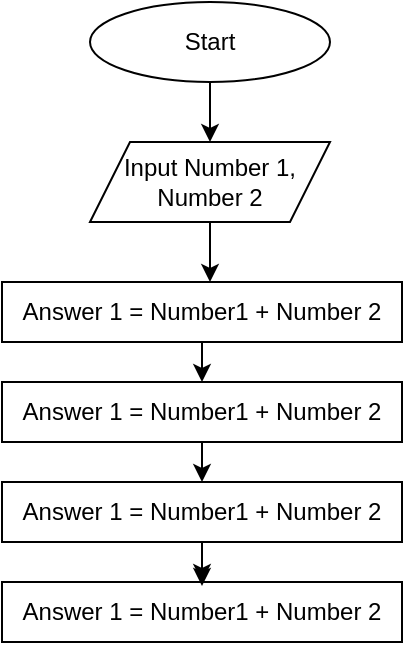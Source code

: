 <mxfile version="20.8.16" type="github">
  <diagram id="C5RBs43oDa-KdzZeNtuy" name="Page-1">
    <mxGraphModel dx="880" dy="427" grid="1" gridSize="10" guides="1" tooltips="1" connect="1" arrows="1" fold="1" page="1" pageScale="1" pageWidth="827" pageHeight="1169" math="0" shadow="0">
      <root>
        <mxCell id="WIyWlLk6GJQsqaUBKTNV-0" />
        <mxCell id="WIyWlLk6GJQsqaUBKTNV-1" parent="WIyWlLk6GJQsqaUBKTNV-0" />
        <mxCell id="RHoJOa1FBb7VlP-jwkgH-0" value="Start" style="ellipse;whiteSpace=wrap;html=1;" vertex="1" parent="WIyWlLk6GJQsqaUBKTNV-1">
          <mxGeometry x="294" y="20" width="120" height="40" as="geometry" />
        </mxCell>
        <mxCell id="RHoJOa1FBb7VlP-jwkgH-1" value="" style="endArrow=classic;html=1;rounded=0;exitX=0.5;exitY=1;exitDx=0;exitDy=0;entryX=0.5;entryY=0;entryDx=0;entryDy=0;" edge="1" parent="WIyWlLk6GJQsqaUBKTNV-1" source="RHoJOa1FBb7VlP-jwkgH-0" target="RHoJOa1FBb7VlP-jwkgH-2">
          <mxGeometry width="50" height="50" relative="1" as="geometry">
            <mxPoint x="530" y="260" as="sourcePoint" />
            <mxPoint x="550" y="90" as="targetPoint" />
          </mxGeometry>
        </mxCell>
        <mxCell id="RHoJOa1FBb7VlP-jwkgH-2" value="Input Number 1, Number 2" style="shape=parallelogram;perimeter=parallelogramPerimeter;whiteSpace=wrap;html=1;fixedSize=1;" vertex="1" parent="WIyWlLk6GJQsqaUBKTNV-1">
          <mxGeometry x="294" y="90" width="120" height="40" as="geometry" />
        </mxCell>
        <mxCell id="RHoJOa1FBb7VlP-jwkgH-3" value="Answer 1 = Number1 + Number 2" style="rounded=0;whiteSpace=wrap;html=1;" vertex="1" parent="WIyWlLk6GJQsqaUBKTNV-1">
          <mxGeometry x="250" y="160" width="200" height="30" as="geometry" />
        </mxCell>
        <mxCell id="RHoJOa1FBb7VlP-jwkgH-5" value="" style="endArrow=classic;html=1;rounded=0;exitX=0.5;exitY=1;exitDx=0;exitDy=0;" edge="1" parent="WIyWlLk6GJQsqaUBKTNV-1" source="RHoJOa1FBb7VlP-jwkgH-2">
          <mxGeometry width="50" height="50" relative="1" as="geometry">
            <mxPoint x="353.5" y="140" as="sourcePoint" />
            <mxPoint x="354" y="160" as="targetPoint" />
          </mxGeometry>
        </mxCell>
        <mxCell id="RHoJOa1FBb7VlP-jwkgH-15" value="" style="edgeStyle=orthogonalEdgeStyle;rounded=0;orthogonalLoop=1;jettySize=auto;html=1;" edge="1" parent="WIyWlLk6GJQsqaUBKTNV-1" source="RHoJOa1FBb7VlP-jwkgH-7" target="RHoJOa1FBb7VlP-jwkgH-8">
          <mxGeometry relative="1" as="geometry" />
        </mxCell>
        <mxCell id="RHoJOa1FBb7VlP-jwkgH-7" value="Answer 1 = Number1 + Number 2" style="rounded=0;whiteSpace=wrap;html=1;" vertex="1" parent="WIyWlLk6GJQsqaUBKTNV-1">
          <mxGeometry x="250" y="260" width="200" height="30" as="geometry" />
        </mxCell>
        <mxCell id="RHoJOa1FBb7VlP-jwkgH-8" value="Answer 1 = Number1 + Number 2" style="rounded=0;whiteSpace=wrap;html=1;" vertex="1" parent="WIyWlLk6GJQsqaUBKTNV-1">
          <mxGeometry x="250" y="310" width="200" height="30" as="geometry" />
        </mxCell>
        <mxCell id="RHoJOa1FBb7VlP-jwkgH-10" value="" style="endArrow=classic;html=1;rounded=0;exitX=0.5;exitY=1;exitDx=0;exitDy=0;entryX=0.5;entryY=0;entryDx=0;entryDy=0;" edge="1" parent="WIyWlLk6GJQsqaUBKTNV-1" source="RHoJOa1FBb7VlP-jwkgH-3" target="RHoJOa1FBb7VlP-jwkgH-6">
          <mxGeometry width="50" height="50" relative="1" as="geometry">
            <mxPoint x="363.5" y="160" as="sourcePoint" />
            <mxPoint x="380" y="210" as="targetPoint" />
          </mxGeometry>
        </mxCell>
        <mxCell id="RHoJOa1FBb7VlP-jwkgH-11" value="" style="endArrow=classic;html=1;rounded=0;exitX=0.5;exitY=1;exitDx=0;exitDy=0;entryX=0.5;entryY=0;entryDx=0;entryDy=0;startArrow=none;" edge="1" parent="WIyWlLk6GJQsqaUBKTNV-1" source="RHoJOa1FBb7VlP-jwkgH-6">
          <mxGeometry width="50" height="50" relative="1" as="geometry">
            <mxPoint x="360" y="210" as="sourcePoint" />
            <mxPoint x="360" y="230" as="targetPoint" />
          </mxGeometry>
        </mxCell>
        <mxCell id="RHoJOa1FBb7VlP-jwkgH-12" value="" style="endArrow=classic;html=1;rounded=0;entryX=0.5;entryY=0;entryDx=0;entryDy=0;exitX=0.5;exitY=1;exitDx=0;exitDy=0;" edge="1" parent="WIyWlLk6GJQsqaUBKTNV-1" source="RHoJOa1FBb7VlP-jwkgH-6" target="RHoJOa1FBb7VlP-jwkgH-7">
          <mxGeometry width="50" height="50" relative="1" as="geometry">
            <mxPoint x="350" y="250" as="sourcePoint" />
            <mxPoint x="349.5" y="260" as="targetPoint" />
          </mxGeometry>
        </mxCell>
        <mxCell id="RHoJOa1FBb7VlP-jwkgH-13" value="" style="endArrow=none;html=1;rounded=0;exitX=0.5;exitY=1;exitDx=0;exitDy=0;entryX=0.5;entryY=0;entryDx=0;entryDy=0;" edge="1" parent="WIyWlLk6GJQsqaUBKTNV-1" target="RHoJOa1FBb7VlP-jwkgH-6">
          <mxGeometry width="50" height="50" relative="1" as="geometry">
            <mxPoint x="360" y="210" as="sourcePoint" />
            <mxPoint x="360" y="230" as="targetPoint" />
          </mxGeometry>
        </mxCell>
        <mxCell id="RHoJOa1FBb7VlP-jwkgH-6" value="Answer 1 = Number1 + Number 2" style="rounded=0;whiteSpace=wrap;html=1;" vertex="1" parent="WIyWlLk6GJQsqaUBKTNV-1">
          <mxGeometry x="250" y="210" width="200" height="30" as="geometry" />
        </mxCell>
        <mxCell id="RHoJOa1FBb7VlP-jwkgH-14" value="" style="endArrow=classic;html=1;rounded=0;entryX=0.5;entryY=0;entryDx=0;entryDy=0;" edge="1" parent="WIyWlLk6GJQsqaUBKTNV-1">
          <mxGeometry width="50" height="50" relative="1" as="geometry">
            <mxPoint x="350" y="290" as="sourcePoint" />
            <mxPoint x="350" y="312" as="targetPoint" />
          </mxGeometry>
        </mxCell>
      </root>
    </mxGraphModel>
  </diagram>
</mxfile>
